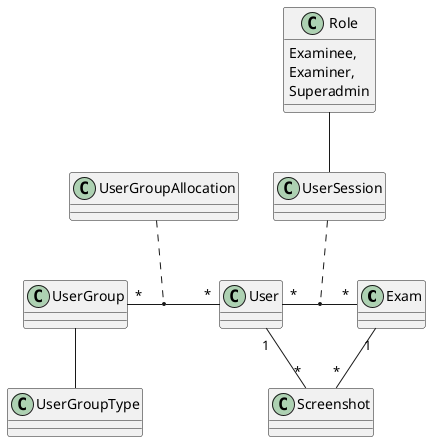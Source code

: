 @startuml
'https://plantuml.com/class-diagram


class Exam{

}

class User{

}

class Screenshot{

}

class Role{
Examinee,
Examiner,
Superadmin
}


class UserSession {
}

class UserGroupAllocation {

}
class UserGroup
class UserGroupType


User "*" -right- "*" Exam
UserSession -up- Role
Screenshot "*" -up- "1" User
Screenshot "*" -up- "1" Exam
UserGroup -- UserGroupType
UserGroup "*" -right- "*" User

UserGroupAllocation .. (UserGroup, User)
UserSession "1" .. (User, Exam)


@enduml